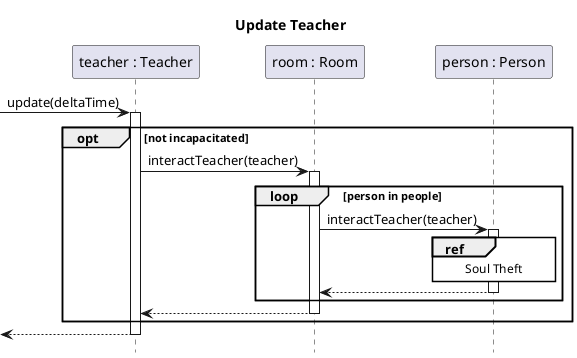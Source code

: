 @startuml teacher-update
title Update Teacher
hide footbox
skinparam SequenceReferenceBackgroundColor white

participant "teacher : Teacher" as teacher
participant "room : Room" as room
participant "person : Person" as person

[-> teacher ++: update(deltaTime)
	opt not incapacitated
		teacher -> room ++: interactTeacher(teacher)
			loop person in people
				room -> person ++: interactTeacher(teacher)
					ref over person: Soul Theft
				return
			end
		return
	end
return 

@enduml